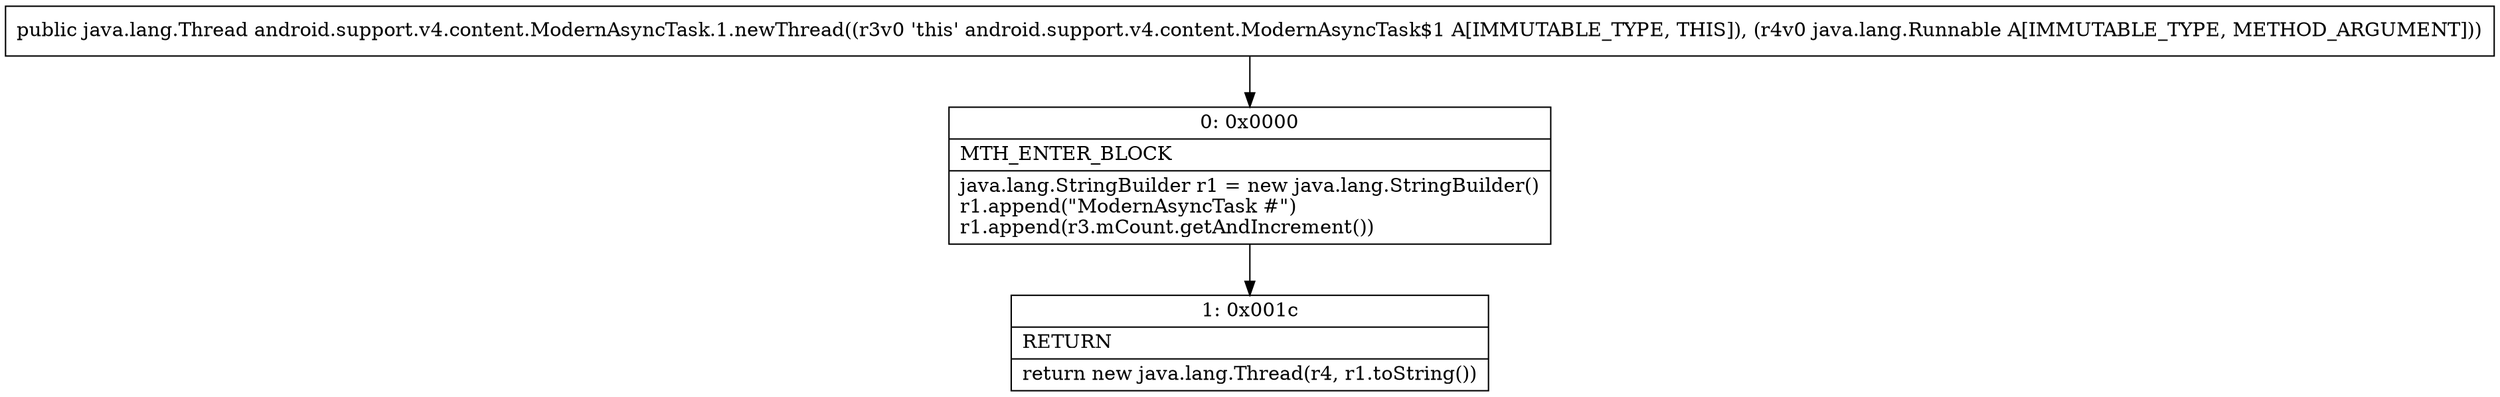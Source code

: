 digraph "CFG forandroid.support.v4.content.ModernAsyncTask.1.newThread(Ljava\/lang\/Runnable;)Ljava\/lang\/Thread;" {
Node_0 [shape=record,label="{0\:\ 0x0000|MTH_ENTER_BLOCK\l|java.lang.StringBuilder r1 = new java.lang.StringBuilder()\lr1.append(\"ModernAsyncTask #\")\lr1.append(r3.mCount.getAndIncrement())\l}"];
Node_1 [shape=record,label="{1\:\ 0x001c|RETURN\l|return new java.lang.Thread(r4, r1.toString())\l}"];
MethodNode[shape=record,label="{public java.lang.Thread android.support.v4.content.ModernAsyncTask.1.newThread((r3v0 'this' android.support.v4.content.ModernAsyncTask$1 A[IMMUTABLE_TYPE, THIS]), (r4v0 java.lang.Runnable A[IMMUTABLE_TYPE, METHOD_ARGUMENT])) }"];
MethodNode -> Node_0;
Node_0 -> Node_1;
}

